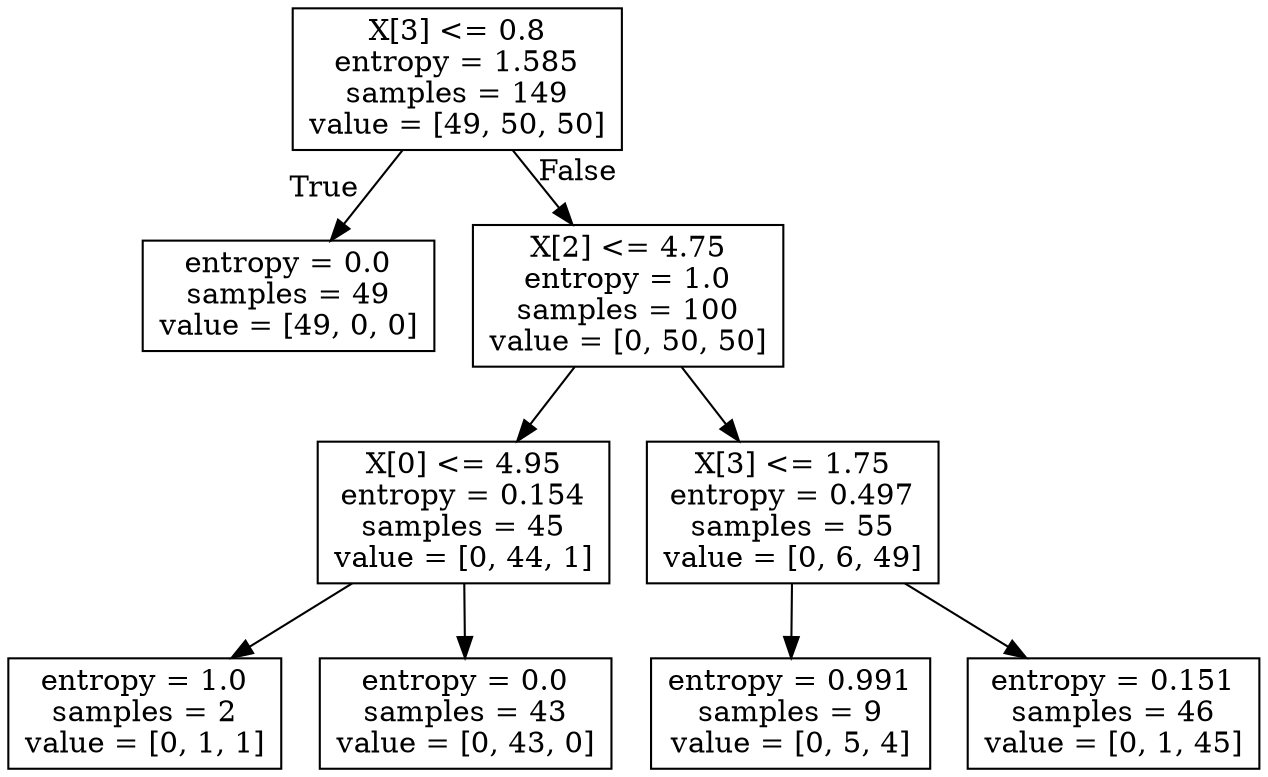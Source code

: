 digraph Tree {
node [shape=box] ;
0 [label="X[3] <= 0.8\nentropy = 1.585\nsamples = 149\nvalue = [49, 50, 50]"] ;
1 [label="entropy = 0.0\nsamples = 49\nvalue = [49, 0, 0]"] ;
0 -> 1 [labeldistance=2.5, labelangle=45, headlabel="True"] ;
2 [label="X[2] <= 4.75\nentropy = 1.0\nsamples = 100\nvalue = [0, 50, 50]"] ;
0 -> 2 [labeldistance=2.5, labelangle=-45, headlabel="False"] ;
3 [label="X[0] <= 4.95\nentropy = 0.154\nsamples = 45\nvalue = [0, 44, 1]"] ;
2 -> 3 ;
4 [label="entropy = 1.0\nsamples = 2\nvalue = [0, 1, 1]"] ;
3 -> 4 ;
5 [label="entropy = 0.0\nsamples = 43\nvalue = [0, 43, 0]"] ;
3 -> 5 ;
6 [label="X[3] <= 1.75\nentropy = 0.497\nsamples = 55\nvalue = [0, 6, 49]"] ;
2 -> 6 ;
7 [label="entropy = 0.991\nsamples = 9\nvalue = [0, 5, 4]"] ;
6 -> 7 ;
8 [label="entropy = 0.151\nsamples = 46\nvalue = [0, 1, 45]"] ;
6 -> 8 ;
}